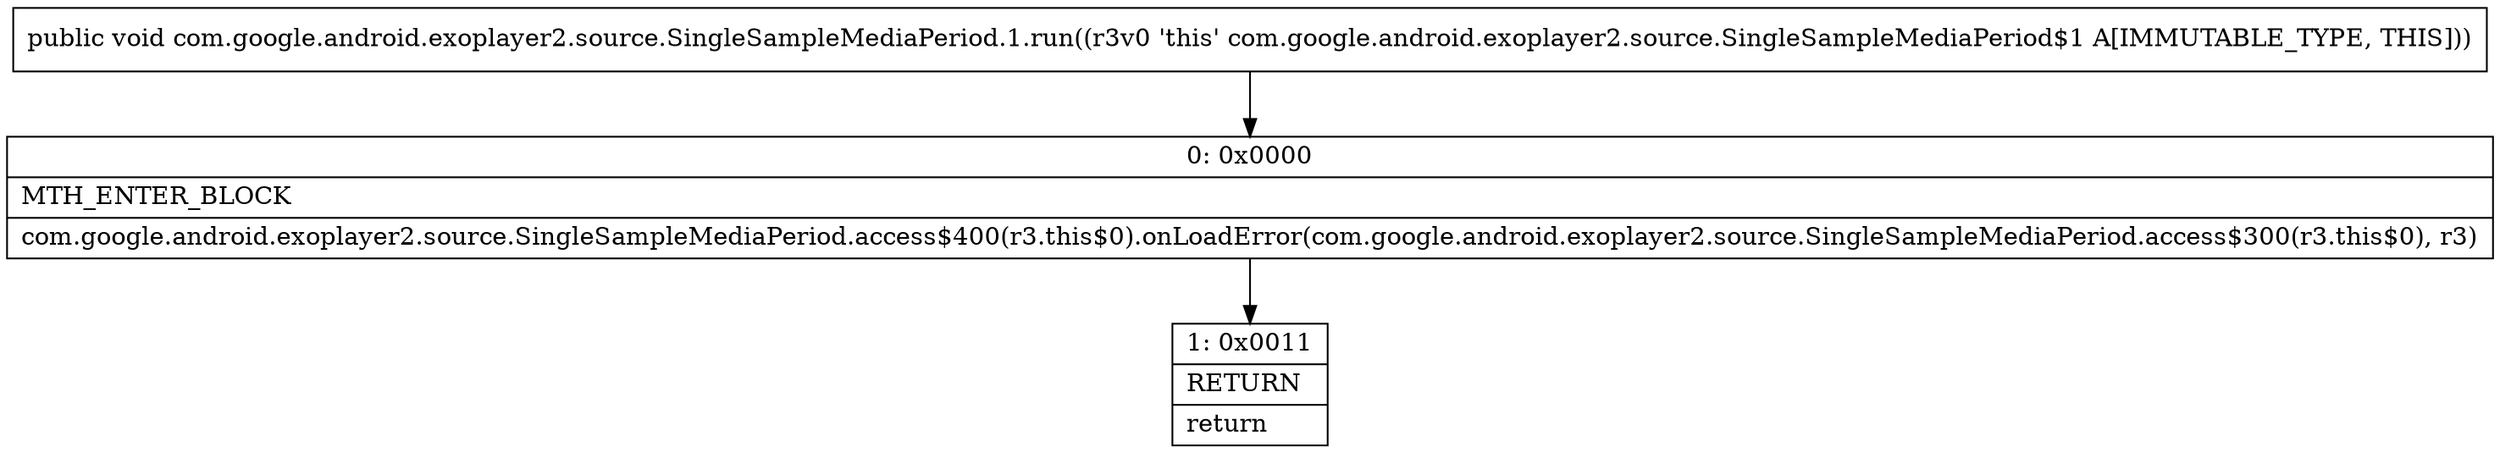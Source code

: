 digraph "CFG forcom.google.android.exoplayer2.source.SingleSampleMediaPeriod.1.run()V" {
Node_0 [shape=record,label="{0\:\ 0x0000|MTH_ENTER_BLOCK\l|com.google.android.exoplayer2.source.SingleSampleMediaPeriod.access$400(r3.this$0).onLoadError(com.google.android.exoplayer2.source.SingleSampleMediaPeriod.access$300(r3.this$0), r3)\l}"];
Node_1 [shape=record,label="{1\:\ 0x0011|RETURN\l|return\l}"];
MethodNode[shape=record,label="{public void com.google.android.exoplayer2.source.SingleSampleMediaPeriod.1.run((r3v0 'this' com.google.android.exoplayer2.source.SingleSampleMediaPeriod$1 A[IMMUTABLE_TYPE, THIS])) }"];
MethodNode -> Node_0;
Node_0 -> Node_1;
}

